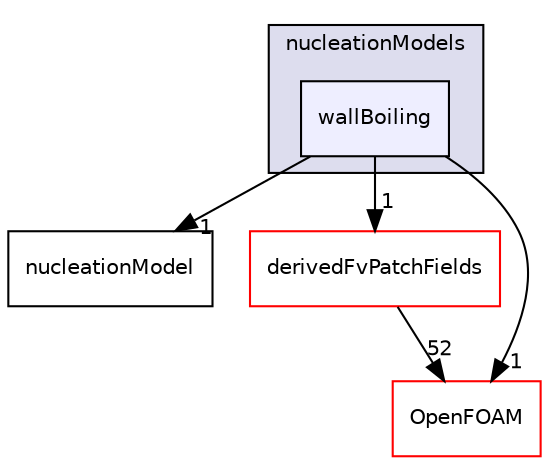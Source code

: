 digraph "src/phaseSystemModels/reactingEulerFoam/phaseSystems/populationBalanceModel/nucleationModels/wallBoiling" {
  bgcolor=transparent;
  compound=true
  node [ fontsize="10", fontname="Helvetica"];
  edge [ labelfontsize="10", labelfontname="Helvetica"];
  subgraph clusterdir_2bb7d45ac0e08a0ef643eb556d29e86e {
    graph [ bgcolor="#ddddee", pencolor="black", label="nucleationModels" fontname="Helvetica", fontsize="10", URL="dir_2bb7d45ac0e08a0ef643eb556d29e86e.html"]
  dir_1bdc9f80f540eadb9c0df637bd79e27d [shape=box, label="wallBoiling", style="filled", fillcolor="#eeeeff", pencolor="black", URL="dir_1bdc9f80f540eadb9c0df637bd79e27d.html"];
  }
  dir_f9989c596fbd765e077c156e70b377ff [shape=box label="nucleationModel" URL="dir_f9989c596fbd765e077c156e70b377ff.html"];
  dir_b7cf47d467e63ee16b71b3cc72940979 [shape=box label="derivedFvPatchFields" color="red" URL="dir_b7cf47d467e63ee16b71b3cc72940979.html"];
  dir_c5473ff19b20e6ec4dfe5c310b3778a8 [shape=box label="OpenFOAM" color="red" URL="dir_c5473ff19b20e6ec4dfe5c310b3778a8.html"];
  dir_1bdc9f80f540eadb9c0df637bd79e27d->dir_f9989c596fbd765e077c156e70b377ff [headlabel="1", labeldistance=1.5 headhref="dir_003293_003292.html"];
  dir_1bdc9f80f540eadb9c0df637bd79e27d->dir_b7cf47d467e63ee16b71b3cc72940979 [headlabel="1", labeldistance=1.5 headhref="dir_003293_001218.html"];
  dir_1bdc9f80f540eadb9c0df637bd79e27d->dir_c5473ff19b20e6ec4dfe5c310b3778a8 [headlabel="1", labeldistance=1.5 headhref="dir_003293_002151.html"];
  dir_b7cf47d467e63ee16b71b3cc72940979->dir_c5473ff19b20e6ec4dfe5c310b3778a8 [headlabel="52", labeldistance=1.5 headhref="dir_001218_002151.html"];
}
